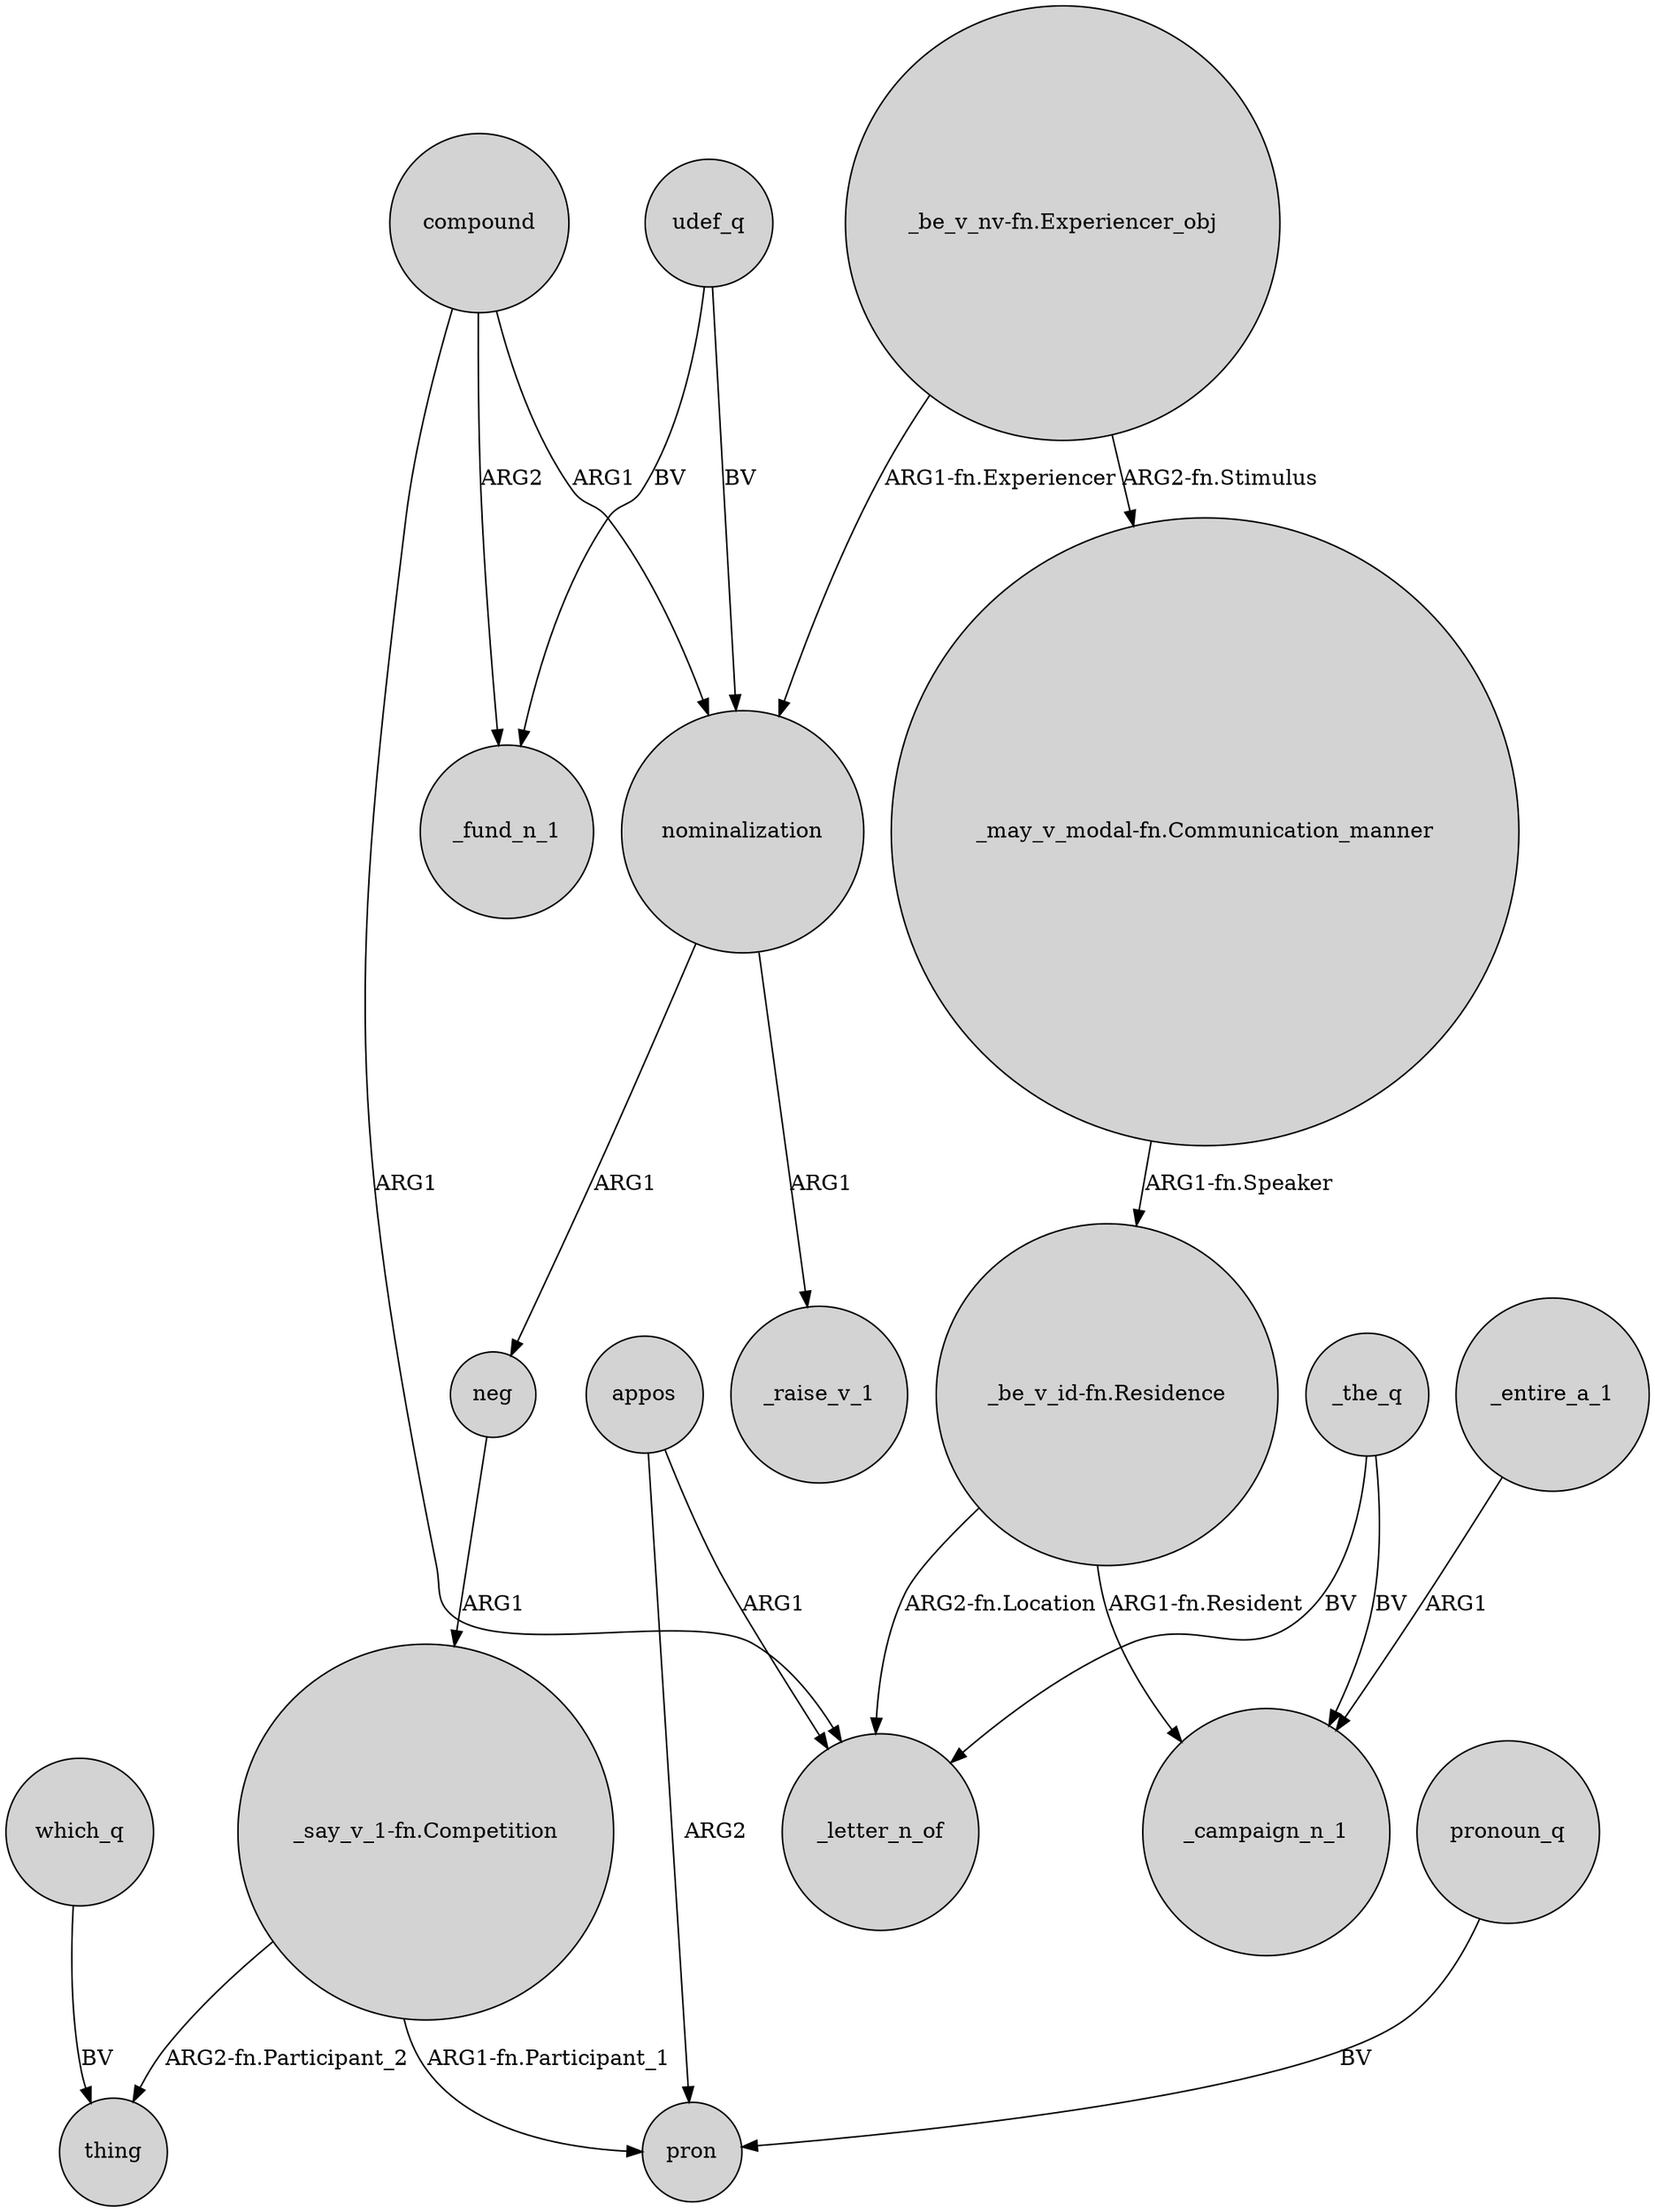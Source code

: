 digraph {
	node [shape=circle style=filled]
	"_may_v_modal-fn.Communication_manner" -> "_be_v_id-fn.Residence" [label="ARG1-fn.Speaker"]
	compound -> _fund_n_1 [label=ARG2]
	_the_q -> _campaign_n_1 [label=BV]
	neg -> "_say_v_1-fn.Competition" [label=ARG1]
	udef_q -> _fund_n_1 [label=BV]
	udef_q -> nominalization [label=BV]
	which_q -> thing [label=BV]
	"_be_v_id-fn.Residence" -> _campaign_n_1 [label="ARG1-fn.Resident"]
	compound -> _letter_n_of [label=ARG1]
	appos -> pron [label=ARG2]
	_entire_a_1 -> _campaign_n_1 [label=ARG1]
	pronoun_q -> pron [label=BV]
	compound -> nominalization [label=ARG1]
	"_say_v_1-fn.Competition" -> pron [label="ARG1-fn.Participant_1"]
	nominalization -> neg [label=ARG1]
	nominalization -> _raise_v_1 [label=ARG1]
	"_be_v_nv-fn.Experiencer_obj" -> nominalization [label="ARG1-fn.Experiencer"]
	"_be_v_nv-fn.Experiencer_obj" -> "_may_v_modal-fn.Communication_manner" [label="ARG2-fn.Stimulus"]
	_the_q -> _letter_n_of [label=BV]
	"_say_v_1-fn.Competition" -> thing [label="ARG2-fn.Participant_2"]
	appos -> _letter_n_of [label=ARG1]
	"_be_v_id-fn.Residence" -> _letter_n_of [label="ARG2-fn.Location"]
}
